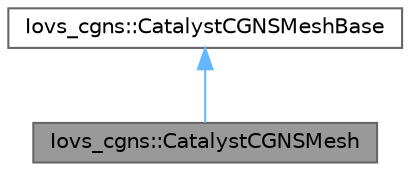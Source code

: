 digraph "Iovs_cgns::CatalystCGNSMesh"
{
 // INTERACTIVE_SVG=YES
 // LATEX_PDF_SIZE
  bgcolor="transparent";
  edge [fontname=Helvetica,fontsize=10,labelfontname=Helvetica,labelfontsize=10];
  node [fontname=Helvetica,fontsize=10,shape=box,height=0.2,width=0.4];
  Node1 [id="Node000001",label="Iovs_cgns::CatalystCGNSMesh",height=0.2,width=0.4,color="gray40", fillcolor="grey60", style="filled", fontcolor="black",tooltip=" "];
  Node2 -> Node1 [id="edge1_Node000001_Node000002",dir="back",color="steelblue1",style="solid",tooltip=" "];
  Node2 [id="Node000002",label="Iovs_cgns::CatalystCGNSMeshBase",height=0.2,width=0.4,color="gray40", fillcolor="white", style="filled",URL="$classIovs__cgns_1_1CatalystCGNSMeshBase.html",tooltip=" "];
}
